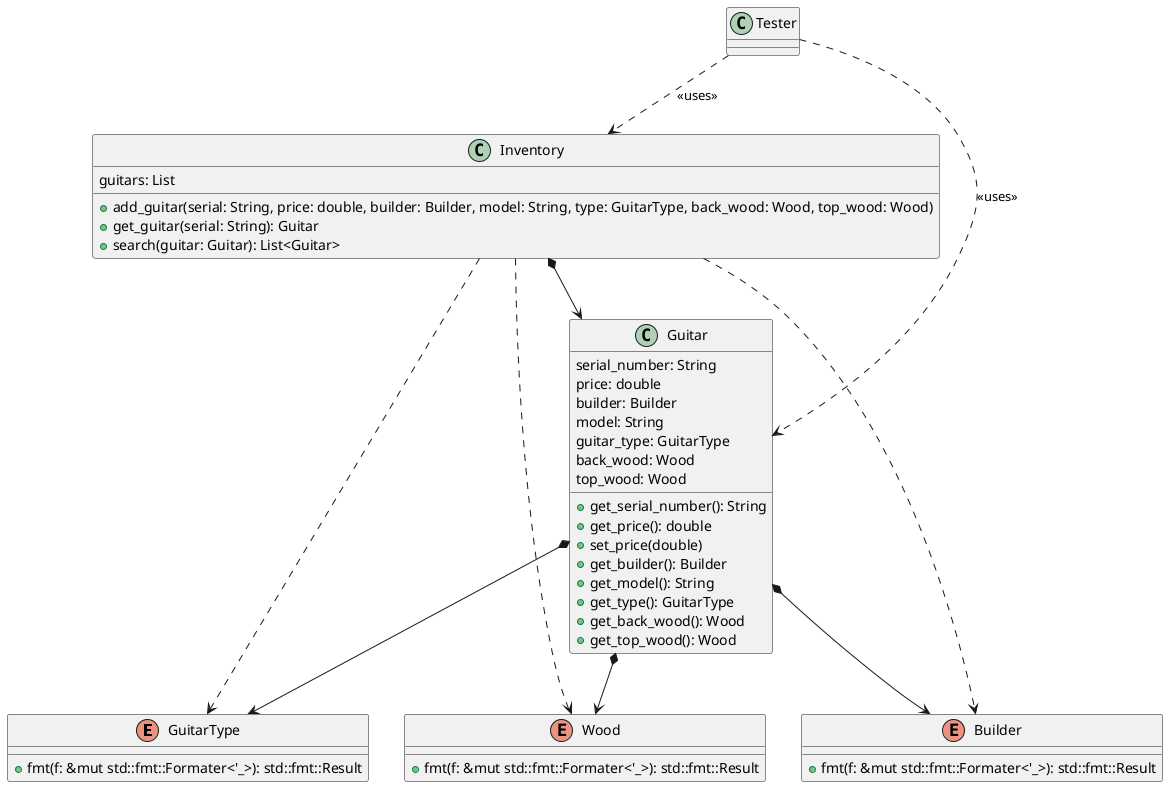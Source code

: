 @startuml
enum GuitarType {
    +fmt(f: &mut std::fmt::Formater<'_>): std::fmt::Result
}
enum Builder {
    +fmt(f: &mut std::fmt::Formater<'_>): std::fmt::Result
}
enum Wood {
    +fmt(f: &mut std::fmt::Formater<'_>): std::fmt::Result
}
class Guitar {
   serial_number: String 
   price: double
   builder: Builder
   model: String
   guitar_type: GuitarType
   back_wood: Wood
   top_wood: Wood

   +get_serial_number(): String
   +get_price(): double
   +set_price(double)
   +get_builder(): Builder
   +get_model(): String
   +get_type(): GuitarType
   +get_back_wood(): Wood
   +get_top_wood(): Wood
}

class Inventory {
    guitars: List

    +add_guitar(serial: String, price: double, builder: Builder, model: String, type: GuitarType, back_wood: Wood, top_wood: Wood)
    +get_guitar(serial: String): Guitar
    +search(guitar: Guitar): List<Guitar>
}

class Tester


Inventory *--> Guitar
Guitar *--> GuitarType
Guitar *--> Builder
Guitar *--> Wood
Inventory ..> GuitarType
Inventory ..> Builder
Inventory ..> Wood
Tester ..> Inventory : <<uses>>
Tester ..> Guitar : <<uses>>
@enduml